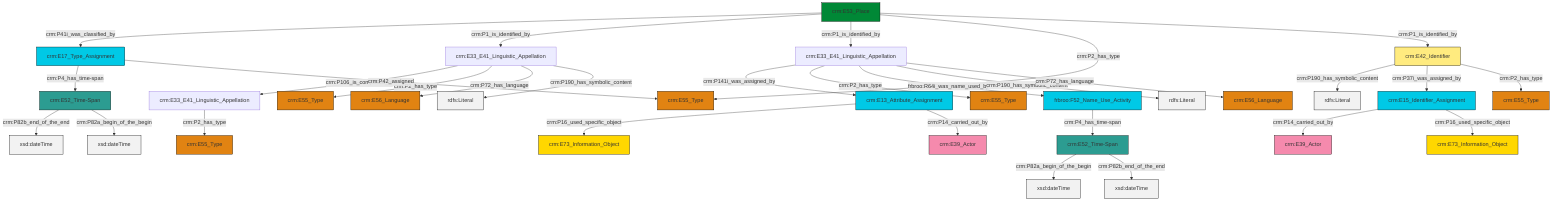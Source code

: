 graph TD
classDef Literal fill:#f2f2f2,stroke:#000000;
classDef CRM_Entity fill:#FFFFFF,stroke:#000000;
classDef Temporal_Entity fill:#00C9E6, stroke:#000000;
classDef Type fill:#E18312, stroke:#000000;
classDef Time-Span fill:#2C9C91, stroke:#000000;
classDef Appellation fill:#FFEB7F, stroke:#000000;
classDef Place fill:#008836, stroke:#000000;
classDef Persistent_Item fill:#B266B2, stroke:#000000;
classDef Conceptual_Object fill:#FFD700, stroke:#000000;
classDef Physical_Thing fill:#D2B48C, stroke:#000000;
classDef Actor fill:#f58aad, stroke:#000000;
classDef PC_Classes fill:#4ce600, stroke:#000000;
classDef Multi fill:#cccccc,stroke:#000000;

0["crm:E33_E41_Linguistic_Appellation"]:::Default -->|crm:P106_is_composed_of| 1["crm:E33_E41_Linguistic_Appellation"]:::Default
2["crm:E15_Identifier_Assignment"]:::Temporal_Entity -->|crm:P14_carried_out_by| 3["crm:E39_Actor"]:::Actor
4["crm:E42_Identifier"]:::Appellation -->|crm:P190_has_symbolic_content| 5[rdfs:Literal]:::Literal
4["crm:E42_Identifier"]:::Appellation -->|crm:P37i_was_assigned_by| 2["crm:E15_Identifier_Assignment"]:::Temporal_Entity
0["crm:E33_E41_Linguistic_Appellation"]:::Default -->|crm:P2_has_type| 8["crm:E55_Type"]:::Type
17["crm:E13_Attribute_Assignment"]:::Temporal_Entity -->|crm:P16_used_specific_object| 18["crm:E73_Information_Object"]:::Conceptual_Object
0["crm:E33_E41_Linguistic_Appellation"]:::Default -->|crm:P72_has_language| 19["crm:E56_Language"]:::Type
22["crm:E33_E41_Linguistic_Appellation"]:::Default -->|crm:P141i_was_assigned_by| 17["crm:E13_Attribute_Assignment"]:::Temporal_Entity
22["crm:E33_E41_Linguistic_Appellation"]:::Default -->|crm:P2_has_type| 23["crm:E55_Type"]:::Type
24["crm:E53_Place"]:::Place -->|crm:P41i_was_classified_by| 25["crm:E17_Type_Assignment"]:::Temporal_Entity
1["crm:E33_E41_Linguistic_Appellation"]:::Default -->|crm:P2_has_type| 26["crm:E55_Type"]:::Type
24["crm:E53_Place"]:::Place -->|crm:P1_is_identified_by| 0["crm:E33_E41_Linguistic_Appellation"]:::Default
24["crm:E53_Place"]:::Place -->|crm:P1_is_identified_by| 22["crm:E33_E41_Linguistic_Appellation"]:::Default
28["crm:E52_Time-Span"]:::Time-Span -->|crm:P82b_end_of_the_end| 29[xsd:dateTime]:::Literal
6["crm:E52_Time-Span"]:::Time-Span -->|crm:P82a_begin_of_the_begin| 30[xsd:dateTime]:::Literal
11["frbroo:F52_Name_Use_Activity"]:::Temporal_Entity -->|crm:P4_has_time-span| 6["crm:E52_Time-Span"]:::Time-Span
22["crm:E33_E41_Linguistic_Appellation"]:::Default -->|frbroo:R64i_was_name_used_by| 11["frbroo:F52_Name_Use_Activity"]:::Temporal_Entity
2["crm:E15_Identifier_Assignment"]:::Temporal_Entity -->|crm:P16_used_specific_object| 37["crm:E73_Information_Object"]:::Conceptual_Object
22["crm:E33_E41_Linguistic_Appellation"]:::Default -->|crm:P190_has_symbolic_content| 43[rdfs:Literal]:::Literal
25["crm:E17_Type_Assignment"]:::Temporal_Entity -->|crm:P4_has_time-span| 28["crm:E52_Time-Span"]:::Time-Span
24["crm:E53_Place"]:::Place -->|crm:P2_has_type| 15["crm:E55_Type"]:::Type
17["crm:E13_Attribute_Assignment"]:::Temporal_Entity -->|crm:P14_carried_out_by| 9["crm:E39_Actor"]:::Actor
25["crm:E17_Type_Assignment"]:::Temporal_Entity -->|crm:P42_assigned| 15["crm:E55_Type"]:::Type
0["crm:E33_E41_Linguistic_Appellation"]:::Default -->|crm:P190_has_symbolic_content| 49[rdfs:Literal]:::Literal
4["crm:E42_Identifier"]:::Appellation -->|crm:P2_has_type| 31["crm:E55_Type"]:::Type
28["crm:E52_Time-Span"]:::Time-Span -->|crm:P82a_begin_of_the_begin| 50[xsd:dateTime]:::Literal
6["crm:E52_Time-Span"]:::Time-Span -->|crm:P82b_end_of_the_end| 51[xsd:dateTime]:::Literal
24["crm:E53_Place"]:::Place -->|crm:P1_is_identified_by| 4["crm:E42_Identifier"]:::Appellation
22["crm:E33_E41_Linguistic_Appellation"]:::Default -->|crm:P72_has_language| 47["crm:E56_Language"]:::Type